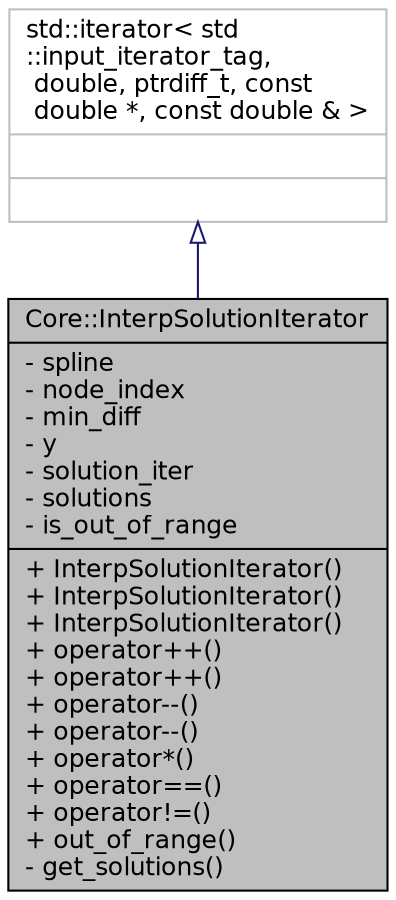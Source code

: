 digraph "Core::InterpSolutionIterator"
{
 // INTERACTIVE_SVG=YES
  edge [fontname="Helvetica",fontsize="12",labelfontname="Helvetica",labelfontsize="12"];
  node [fontname="Helvetica",fontsize="12",shape=record];
  Node2 [label="{Core::InterpSolutionIterator\n|- spline\l- node_index\l- min_diff\l- y\l- solution_iter\l- solutions\l- is_out_of_range\l|+ InterpSolutionIterator()\l+ InterpSolutionIterator()\l+ InterpSolutionIterator()\l+ operator++()\l+ operator++()\l+ operator--()\l+ operator--()\l+ operator*()\l+ operator==()\l+ operator!=()\l+ out_of_range()\l- get_solutions()\l}",height=0.2,width=0.4,color="black", fillcolor="grey75", style="filled", fontcolor="black"];
  Node3 -> Node2 [dir="back",color="midnightblue",fontsize="12",style="solid",arrowtail="onormal",fontname="Helvetica"];
  Node3 [label="{std::iterator\< std\l::input_iterator_tag,\l double, ptrdiff_t, const\l double *, const double & \>\n||}",height=0.2,width=0.4,color="grey75", fillcolor="white", style="filled"];
}
